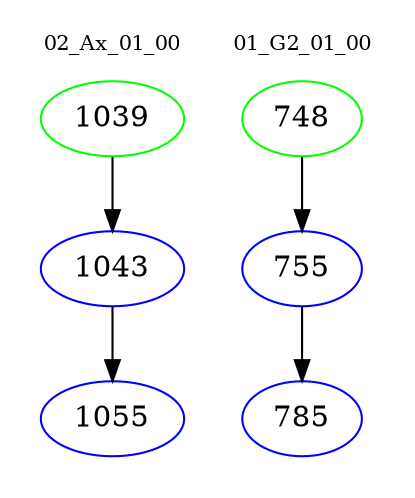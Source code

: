 digraph{
subgraph cluster_0 {
color = white
label = "02_Ax_01_00";
fontsize=10;
T0_1039 [label="1039", color="green"]
T0_1039 -> T0_1043 [color="black"]
T0_1043 [label="1043", color="blue"]
T0_1043 -> T0_1055 [color="black"]
T0_1055 [label="1055", color="blue"]
}
subgraph cluster_1 {
color = white
label = "01_G2_01_00";
fontsize=10;
T1_748 [label="748", color="green"]
T1_748 -> T1_755 [color="black"]
T1_755 [label="755", color="blue"]
T1_755 -> T1_785 [color="black"]
T1_785 [label="785", color="blue"]
}
}
